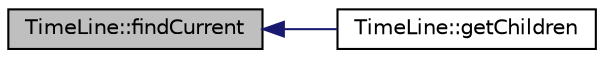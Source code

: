 digraph "TimeLine::findCurrent"
{
 // INTERACTIVE_SVG=YES
  edge [fontname="Helvetica",fontsize="10",labelfontname="Helvetica",labelfontsize="10"];
  node [fontname="Helvetica",fontsize="10",shape=record];
  rankdir="LR";
  Node1 [label="TimeLine::findCurrent",height=0.2,width=0.4,color="black", fillcolor="grey75", style="filled", fontcolor="black"];
  Node1 -> Node2 [dir="back",color="midnightblue",fontsize="10",style="solid",fontname="Helvetica"];
  Node2 [label="TimeLine::getChildren",height=0.2,width=0.4,color="black", fillcolor="white", style="filled",URL="$dc/df5/class_time_line.html#a0e10c98de1a4b2c4bf1107dc1bb89690"];
}
